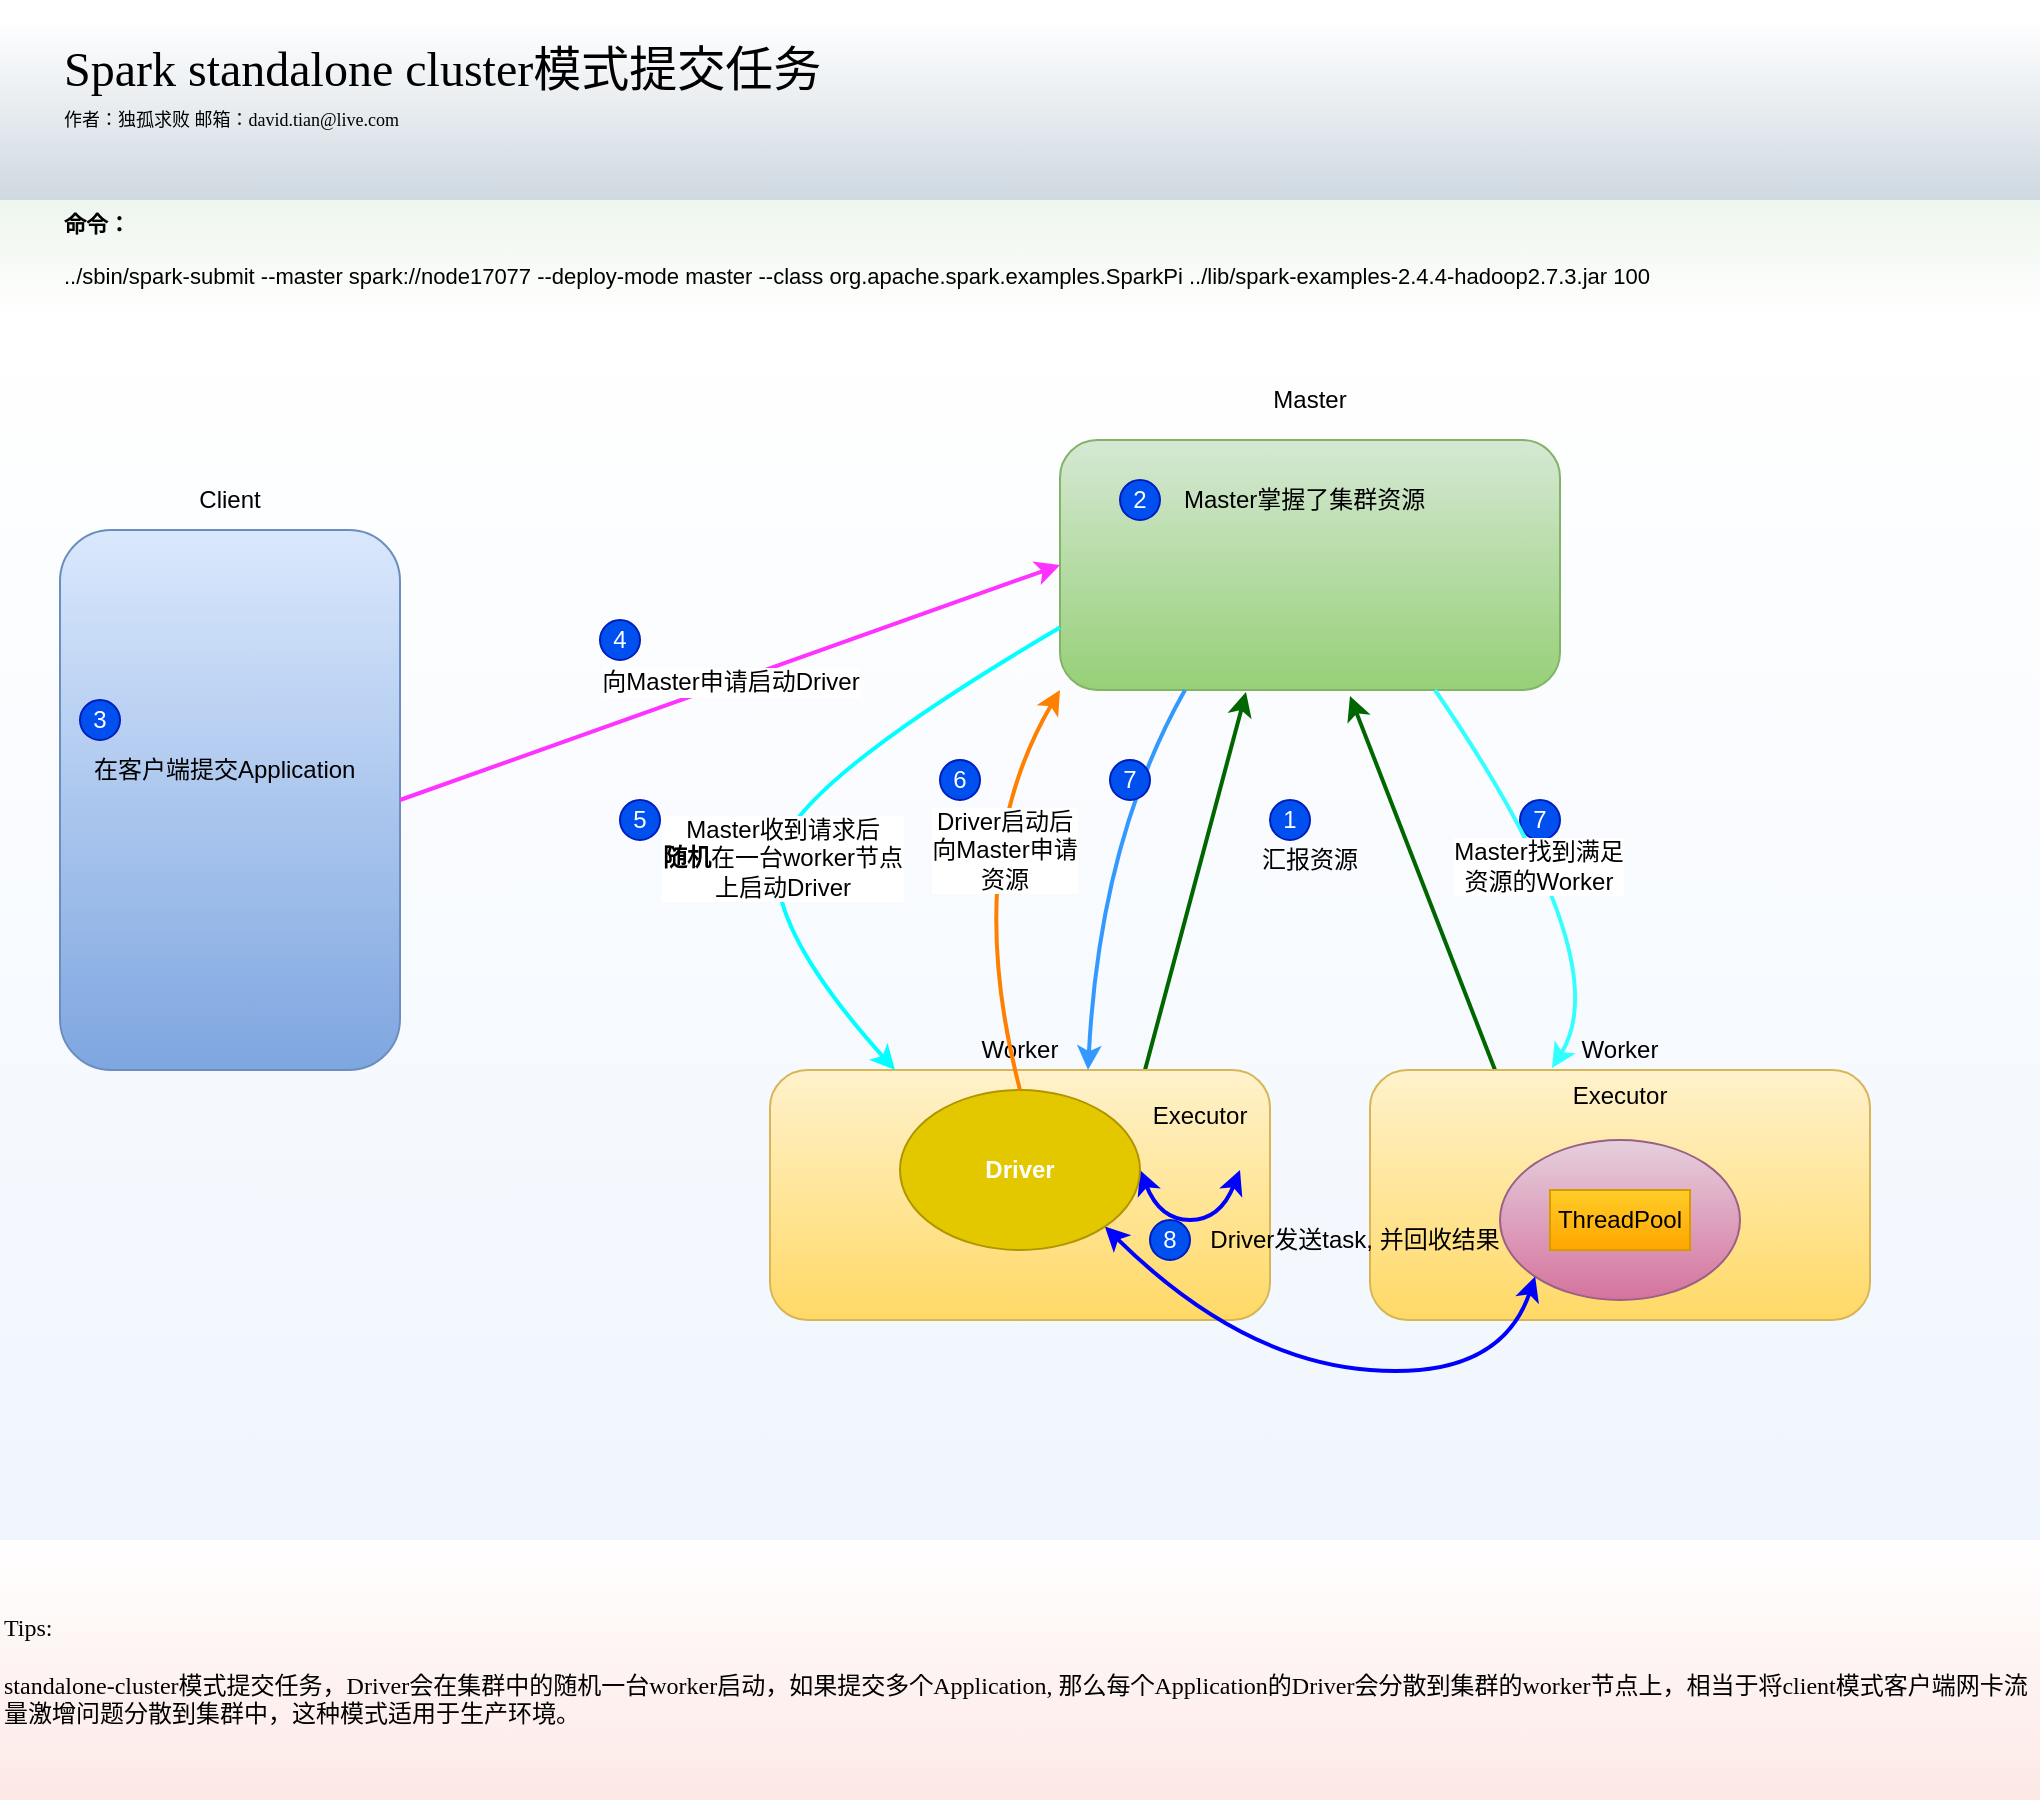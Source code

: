 <mxfile version="12.8.5" type="github"><diagram id="DK-EQN_dTq59sEg-K3cZ" name="Page-1"><mxGraphModel dx="903" dy="780" grid="1" gridSize="10" guides="1" tooltips="1" connect="1" arrows="1" fold="1" page="1" pageScale="1" pageWidth="850" pageHeight="1100" math="0" shadow="0"><root><mxCell id="0"/><mxCell id="1" parent="0"/><mxCell id="RiKPwv85Q4ni6GRXxWmX-6" value="Spark standalone client模式提交任务" style="text;html=1;strokeColor=none;fillColor=none;align=left;verticalAlign=middle;whiteSpace=wrap;rounded=0;fontSize=24;fontFamily=Comic Sans MS;" parent="1" vertex="1"><mxGeometry x="40" y="40" width="440" height="50" as="geometry"/></mxCell><mxCell id="RiKPwv85Q4ni6GRXxWmX-7" value="作者：独孤求败 邮箱：david.tian@live.com" style="text;html=1;strokeColor=none;fillColor=none;align=left;verticalAlign=middle;whiteSpace=wrap;rounded=0;fontSize=9;fontFamily=Comic Sans MS;" parent="1" vertex="1"><mxGeometry x="40" y="80" width="360" height="20" as="geometry"/></mxCell><mxCell id="RiKPwv85Q4ni6GRXxWmX-8" value="&lt;b style=&quot;font-size: 11px&quot;&gt;命令：&lt;/b&gt;&lt;br style=&quot;font-size: 11px&quot;&gt;&lt;br style=&quot;font-size: 11px&quot;&gt;../sbin/spark-submit --master spark://node17077 --deploy-mode cluster --class org.apache.spark.examples.SparkPi ../lib/spark-examples-2.4.4-hadoop2.7.3.jar 100" style="text;html=1;strokeColor=none;fillColor=none;align=left;verticalAlign=middle;whiteSpace=wrap;rounded=0;fontFamily=Helvetica;fontSize=11;" parent="1" vertex="1"><mxGeometry x="40" y="110" width="920" height="90" as="geometry"/></mxCell><mxCell id="RiKPwv85Q4ni6GRXxWmX-9" value="" style="rounded=1;whiteSpace=wrap;html=1;fontFamily=Helvetica;fontSize=9;align=left;fillColor=#dae8fc;strokeColor=#6c8ebf;gradientColor=#7ea6e0;" parent="1" vertex="1"><mxGeometry x="40" y="295" width="170" height="270" as="geometry"/></mxCell><mxCell id="RiKPwv85Q4ni6GRXxWmX-12" style="edgeStyle=none;rounded=0;orthogonalLoop=1;jettySize=auto;html=1;exitX=0.964;exitY=0.984;exitDx=0;exitDy=0;entryX=0.75;entryY=0;entryDx=0;entryDy=0;fontFamily=Helvetica;fontSize=12;strokeColor=#007FFF;exitPerimeter=0;dashed=1;" parent="1" source="RiKPwv85Q4ni6GRXxWmX-14" target="RiKPwv85Q4ni6GRXxWmX-18" edge="1"><mxGeometry relative="1" as="geometry"/></mxCell><mxCell id="RiKPwv85Q4ni6GRXxWmX-13" value="找到满足资源的节点" style="text;html=1;align=center;verticalAlign=middle;resizable=0;points=[];labelBackgroundColor=#ffffff;fontSize=12;fontFamily=Helvetica;" parent="RiKPwv85Q4ni6GRXxWmX-12" vertex="1" connectable="0"><mxGeometry x="-0.116" y="3" relative="1" as="geometry"><mxPoint as="offset"/></mxGeometry></mxCell><mxCell id="RiKPwv85Q4ni6GRXxWmX-14" value="" style="rounded=1;whiteSpace=wrap;html=1;fontFamily=Helvetica;fontSize=9;align=left;fillColor=#d5e8d4;strokeColor=#82b366;gradientColor=#97d077;" parent="1" vertex="1"><mxGeometry x="540" y="250" width="250" height="125" as="geometry"/></mxCell><mxCell id="RiKPwv85Q4ni6GRXxWmX-15" style="rounded=0;orthogonalLoop=1;jettySize=auto;html=1;exitX=0.75;exitY=0;exitDx=0;exitDy=0;entryX=0.372;entryY=1.008;entryDx=0;entryDy=0;fontFamily=Helvetica;fontSize=12;entryPerimeter=0;strokeColor=#006600;dashed=1;" parent="1" source="RiKPwv85Q4ni6GRXxWmX-16" target="RiKPwv85Q4ni6GRXxWmX-14" edge="1"><mxGeometry relative="1" as="geometry"/></mxCell><mxCell id="RiKPwv85Q4ni6GRXxWmX-16" value="" style="rounded=1;whiteSpace=wrap;html=1;fontFamily=Helvetica;fontSize=9;align=left;fillColor=#fff2cc;strokeColor=#d6b656;gradientColor=#ffd966;" parent="1" vertex="1"><mxGeometry x="395" y="565" width="250" height="125" as="geometry"/></mxCell><mxCell id="RiKPwv85Q4ni6GRXxWmX-17" style="edgeStyle=none;rounded=0;orthogonalLoop=1;jettySize=auto;html=1;exitX=0.25;exitY=0;exitDx=0;exitDy=0;entryX=0.58;entryY=1.024;entryDx=0;entryDy=0;fontFamily=Helvetica;fontSize=12;entryPerimeter=0;strokeColor=#006600;dashed=1;" parent="1" source="RiKPwv85Q4ni6GRXxWmX-18" target="RiKPwv85Q4ni6GRXxWmX-14" edge="1"><mxGeometry relative="1" as="geometry"/></mxCell><mxCell id="RiKPwv85Q4ni6GRXxWmX-18" value="" style="rounded=1;whiteSpace=wrap;html=1;fontFamily=Helvetica;fontSize=9;align=left;gradientColor=#ffd966;fillColor=#fff2cc;strokeColor=#d6b656;" parent="1" vertex="1"><mxGeometry x="695" y="565" width="250" height="125" as="geometry"/></mxCell><mxCell id="RiKPwv85Q4ni6GRXxWmX-19" value="Master" style="text;html=1;strokeColor=none;fillColor=none;align=center;verticalAlign=middle;whiteSpace=wrap;rounded=0;fontFamily=Helvetica;fontSize=12;" parent="1" vertex="1"><mxGeometry x="645" y="220" width="40" height="20" as="geometry"/></mxCell><mxCell id="RiKPwv85Q4ni6GRXxWmX-20" value="Worker" style="text;html=1;strokeColor=none;fillColor=none;align=center;verticalAlign=middle;whiteSpace=wrap;rounded=0;fontFamily=Helvetica;fontSize=12;" parent="1" vertex="1"><mxGeometry x="500" y="545" width="40" height="20" as="geometry"/></mxCell><mxCell id="RiKPwv85Q4ni6GRXxWmX-21" value="Worker" style="text;html=1;strokeColor=none;fillColor=none;align=center;verticalAlign=middle;whiteSpace=wrap;rounded=0;fontFamily=Helvetica;fontSize=12;" parent="1" vertex="1"><mxGeometry x="800" y="545" width="40" height="20" as="geometry"/></mxCell><mxCell id="RiKPwv85Q4ni6GRXxWmX-22" value="Client" style="text;html=1;strokeColor=none;fillColor=none;align=center;verticalAlign=middle;whiteSpace=wrap;rounded=0;fontFamily=Helvetica;fontSize=12;" parent="1" vertex="1"><mxGeometry x="105" y="270" width="40" height="20" as="geometry"/></mxCell><mxCell id="RiKPwv85Q4ni6GRXxWmX-23" value="汇报资源" style="text;html=1;strokeColor=none;fillColor=none;align=center;verticalAlign=middle;whiteSpace=wrap;rounded=0;fontFamily=Helvetica;fontSize=12;" parent="1" vertex="1"><mxGeometry x="590" y="450" width="150" height="20" as="geometry"/></mxCell><mxCell id="RiKPwv85Q4ni6GRXxWmX-24" value="Master掌握了集群资源" style="text;html=1;strokeColor=none;fillColor=none;align=left;verticalAlign=middle;whiteSpace=wrap;rounded=0;fontFamily=Helvetica;fontSize=12;" parent="1" vertex="1"><mxGeometry x="600" y="262.5" width="130" height="35" as="geometry"/></mxCell><mxCell id="RiKPwv85Q4ni6GRXxWmX-25" value="在客户端提交任务，Driver会在客户端启动" style="text;html=1;strokeColor=none;fillColor=none;align=left;verticalAlign=middle;whiteSpace=wrap;rounded=0;fontFamily=Helvetica;fontSize=12;" parent="1" vertex="1"><mxGeometry x="50" y="320" width="150" height="50" as="geometry"/></mxCell><mxCell id="RiKPwv85Q4ni6GRXxWmX-26" value="向Master申请启动Driver" style="edgeStyle=none;rounded=0;orthogonalLoop=1;jettySize=auto;html=1;entryX=0;entryY=0.5;entryDx=0;entryDy=0;fontFamily=Helvetica;fontSize=12;strokeColor=#FF33FF;dashed=1;" parent="1" source="RiKPwv85Q4ni6GRXxWmX-27" target="RiKPwv85Q4ni6GRXxWmX-14" edge="1"><mxGeometry relative="1" as="geometry"/></mxCell><mxCell id="RiKPwv85Q4ni6GRXxWmX-27" value="Driver" style="ellipse;whiteSpace=wrap;html=1;fontFamily=Helvetica;fontSize=12;align=center;fontStyle=1;fillColor=#e3c800;strokeColor=#B09500;fontColor=#ffffff;" parent="1" vertex="1"><mxGeometry x="65" y="410" width="120" height="80" as="geometry"/></mxCell><mxCell id="RiKPwv85Q4ni6GRXxWmX-28" value="" style="ellipse;whiteSpace=wrap;html=1;fontFamily=Helvetica;fontSize=12;align=center;fillColor=#e6d0de;strokeColor=#996185;gradientColor=#d5739d;" parent="1" vertex="1"><mxGeometry x="500" y="610" width="120" height="80" as="geometry"/></mxCell><mxCell id="RiKPwv85Q4ni6GRXxWmX-29" value="" style="ellipse;whiteSpace=wrap;html=1;fontFamily=Helvetica;fontSize=12;align=center;fillColor=#e6d0de;strokeColor=#996185;gradientColor=#d5739d;" parent="1" vertex="1"><mxGeometry x="760" y="600" width="120" height="80" as="geometry"/></mxCell><mxCell id="RiKPwv85Q4ni6GRXxWmX-30" value="Executor" style="text;html=1;strokeColor=none;fillColor=none;align=center;verticalAlign=middle;whiteSpace=wrap;rounded=0;fontFamily=Helvetica;fontSize=12;" parent="1" vertex="1"><mxGeometry x="540" y="587.5" width="40" height="20" as="geometry"/></mxCell><mxCell id="RiKPwv85Q4ni6GRXxWmX-31" value="ThreadPool" style="rounded=0;whiteSpace=wrap;html=1;fontFamily=Helvetica;fontSize=12;align=center;fillColor=#ffcd28;strokeColor=#d79b00;gradientColor=#ffa500;" parent="1" vertex="1"><mxGeometry x="525" y="635" width="70" height="30" as="geometry"/></mxCell><mxCell id="RiKPwv85Q4ni6GRXxWmX-32" value="Executor" style="text;html=1;strokeColor=none;fillColor=none;align=center;verticalAlign=middle;whiteSpace=wrap;rounded=0;fontFamily=Helvetica;fontSize=12;" parent="1" vertex="1"><mxGeometry x="800" y="567.5" width="40" height="20" as="geometry"/></mxCell><mxCell id="RiKPwv85Q4ni6GRXxWmX-33" value="ThreadPool" style="rounded=0;whiteSpace=wrap;html=1;fontFamily=Helvetica;fontSize=12;align=center;gradientColor=#ffa500;fillColor=#ffcd28;strokeColor=#d79b00;" parent="1" vertex="1"><mxGeometry x="785" y="625" width="70" height="30" as="geometry"/></mxCell><mxCell id="RiKPwv85Q4ni6GRXxWmX-34" value="" style="curved=1;endArrow=classic;html=1;fontFamily=Helvetica;fontSize=12;exitX=0.5;exitY=1;exitDx=0;exitDy=0;entryX=0;entryY=1;entryDx=0;entryDy=0;startArrow=classic;startFill=1;strokeColor=#000099;dashed=1;" parent="1" source="RiKPwv85Q4ni6GRXxWmX-27" target="RiKPwv85Q4ni6GRXxWmX-29" edge="1"><mxGeometry width="50" height="50" relative="1" as="geometry"><mxPoint x="510" y="710" as="sourcePoint"/><mxPoint x="820" y="700" as="targetPoint"/><Array as="points"><mxPoint x="330" y="770"/><mxPoint x="690" y="730"/></Array></mxGeometry></mxCell><mxCell id="RiKPwv85Q4ni6GRXxWmX-35" value="" style="curved=1;endArrow=classic;html=1;fontFamily=Helvetica;fontSize=12;entryX=0;entryY=0.5;entryDx=0;entryDy=0;startArrow=classic;startFill=1;exitX=1;exitY=1;exitDx=0;exitDy=0;strokeColor=#000099;dashed=1;" parent="1" source="RiKPwv85Q4ni6GRXxWmX-27" target="RiKPwv85Q4ni6GRXxWmX-28" edge="1"><mxGeometry width="50" height="50" relative="1" as="geometry"><mxPoint x="220" y="860" as="sourcePoint"/><mxPoint x="270" y="810" as="targetPoint"/><Array as="points"><mxPoint x="280" y="610"/><mxPoint x="370" y="680"/></Array></mxGeometry></mxCell><mxCell id="RiKPwv85Q4ni6GRXxWmX-36" value="Driver发送task, 并回收结果" style="text;html=1;strokeColor=none;fillColor=none;align=center;verticalAlign=middle;whiteSpace=wrap;rounded=0;fontFamily=Helvetica;fontSize=12;" parent="1" vertex="1"><mxGeometry x="145" y="650" width="235" height="20" as="geometry"/></mxCell><mxCell id="RiKPwv85Q4ni6GRXxWmX-37" value="1" style="ellipse;whiteSpace=wrap;html=1;aspect=fixed;fontFamily=Helvetica;fontSize=12;align=center;fillColor=#0050ef;strokeColor=#001DBC;fontColor=#ffffff;" parent="1" vertex="1"><mxGeometry x="645" y="430" width="20" height="20" as="geometry"/></mxCell><mxCell id="RiKPwv85Q4ni6GRXxWmX-38" value="2" style="ellipse;whiteSpace=wrap;html=1;aspect=fixed;fontFamily=Helvetica;fontSize=12;align=center;fillColor=#0050ef;strokeColor=#001DBC;fontColor=#ffffff;" parent="1" vertex="1"><mxGeometry x="570" y="270" width="20" height="20" as="geometry"/></mxCell><mxCell id="RiKPwv85Q4ni6GRXxWmX-39" value="3" style="ellipse;whiteSpace=wrap;html=1;aspect=fixed;fontFamily=Helvetica;fontSize=12;align=center;fillColor=#0050ef;strokeColor=#001DBC;fontColor=#ffffff;" parent="1" vertex="1"><mxGeometry x="50" y="310" width="20" height="20" as="geometry"/></mxCell><mxCell id="RiKPwv85Q4ni6GRXxWmX-40" value="4" style="ellipse;whiteSpace=wrap;html=1;aspect=fixed;fontFamily=Helvetica;fontSize=12;align=center;fillColor=#0050ef;strokeColor=#001DBC;fontColor=#ffffff;" parent="1" vertex="1"><mxGeometry x="310" y="340" width="20" height="20" as="geometry"/></mxCell><mxCell id="RiKPwv85Q4ni6GRXxWmX-41" value="5" style="ellipse;whiteSpace=wrap;html=1;aspect=fixed;fontFamily=Helvetica;fontSize=12;align=center;fillColor=#0050ef;strokeColor=#001DBC;fontColor=#ffffff;" parent="1" vertex="1"><mxGeometry x="425" y="440" width="20" height="20" as="geometry"/></mxCell><mxCell id="RiKPwv85Q4ni6GRXxWmX-42" value="5" style="ellipse;whiteSpace=wrap;html=1;aspect=fixed;fontFamily=Helvetica;fontSize=12;align=center;fillColor=#0050ef;strokeColor=#001DBC;fontColor=#ffffff;" parent="1" vertex="1"><mxGeometry x="770" y="430" width="20" height="20" as="geometry"/></mxCell><mxCell id="RiKPwv85Q4ni6GRXxWmX-43" value="6" style="ellipse;whiteSpace=wrap;html=1;aspect=fixed;fontFamily=Helvetica;fontSize=12;align=center;fillColor=#0050ef;strokeColor=#001DBC;fontColor=#ffffff;" parent="1" vertex="1"><mxGeometry x="160" y="650" width="20" height="20" as="geometry"/></mxCell><mxCell id="RiKPwv85Q4ni6GRXxWmX-45" value="" style="curved=1;endArrow=classic;html=1;exitX=0;exitY=0.75;exitDx=0;exitDy=0;entryX=0.25;entryY=0;entryDx=0;entryDy=0;" parent="1" source="RiKPwv85Q4ni6GRXxWmX-14" target="RiKPwv85Q4ni6GRXxWmX-16" edge="1"><mxGeometry width="50" height="50" relative="1" as="geometry"><mxPoint x="270" y="500" as="sourcePoint"/><mxPoint x="320" y="450" as="targetPoint"/><Array as="points"><mxPoint x="450" y="380"/><mxPoint x="420" y="530"/></Array></mxGeometry></mxCell><mxCell id="RiKPwv85Q4ni6GRXxWmX-47" value="Master收到请求后&lt;b&gt;随机&lt;/b&gt;在一台&lt;br&gt;worker节点上启动Driver" style="text;html=1;align=center;verticalAlign=middle;resizable=0;points=[];labelBackgroundColor=#ffffff;" parent="RiKPwv85Q4ni6GRXxWmX-45" vertex="1" connectable="0"><mxGeometry x="-0.356" y="35" relative="1" as="geometry"><mxPoint x="-36" y="28" as="offset"/></mxGeometry></mxCell><mxCell id="RiKPwv85Q4ni6GRXxWmX-48" value="" style="rounded=0;whiteSpace=wrap;html=1;fontFamily=Comic Sans MS;fontSize=11;align=left;strokeColor=none;" parent="1" vertex="1"><mxGeometry x="20" y="50" width="1020" height="890" as="geometry"/></mxCell><mxCell id="RiKPwv85Q4ni6GRXxWmX-49" value="" style="rounded=0;whiteSpace=wrap;html=1;fontFamily=Comic Sans MS;fontSize=11;align=left;fillColor=#bac8d3;strokeColor=none;gradientDirection=north;gradientColor=#ffffff;shadow=0;opacity=70;" parent="1" vertex="1"><mxGeometry x="20" y="50" width="1020" height="90" as="geometry"/></mxCell><mxCell id="RiKPwv85Q4ni6GRXxWmX-50" value="" style="rounded=0;whiteSpace=wrap;html=1;fontFamily=Comic Sans MS;fontSize=11;align=left;fillColor=#d5e8d4;strokeColor=none;gradientColor=#ffffff;opacity=40;" parent="1" vertex="1"><mxGeometry x="20" y="140" width="1020" height="60" as="geometry"/></mxCell><mxCell id="RiKPwv85Q4ni6GRXxWmX-51" value="" style="rounded=0;whiteSpace=wrap;html=1;fontFamily=Comic Sans MS;fontSize=11;align=left;fillColor=#dae8fc;strokeColor=none;gradientColor=#ffffff;gradientDirection=north;opacity=40;" parent="1" vertex="1"><mxGeometry x="20" y="200" width="1020" height="610" as="geometry"/></mxCell><mxCell id="RiKPwv85Q4ni6GRXxWmX-52" value="Spark standalone cluster模式提交任务" style="text;html=1;strokeColor=none;fillColor=none;align=left;verticalAlign=middle;whiteSpace=wrap;rounded=0;fontSize=24;fontFamily=Comic Sans MS;" parent="1" vertex="1"><mxGeometry x="50" y="50" width="440" height="50" as="geometry"/></mxCell><mxCell id="RiKPwv85Q4ni6GRXxWmX-53" value="作者：独孤求败 邮箱：david.tian@live.com" style="text;html=1;strokeColor=none;fillColor=none;align=left;verticalAlign=middle;whiteSpace=wrap;rounded=0;fontSize=9;fontFamily=Comic Sans MS;" parent="1" vertex="1"><mxGeometry x="50" y="90" width="360" height="20" as="geometry"/></mxCell><mxCell id="RiKPwv85Q4ni6GRXxWmX-54" value="&lt;b&gt;命令：&lt;br&gt;&lt;/b&gt;&lt;br&gt;../sbin/spark-submit --master spark://node17077 --deploy-mode master --class org.apache.spark.examples.SparkPi ../lib/spark-examples-2.4.4-hadoop2.7.3.jar 100" style="text;html=1;strokeColor=none;fillColor=none;align=left;verticalAlign=middle;whiteSpace=wrap;rounded=0;fontFamily=Helvetica;fontSize=11;" parent="1" vertex="1"><mxGeometry x="50" y="120" width="920" height="90" as="geometry"/></mxCell><mxCell id="RiKPwv85Q4ni6GRXxWmX-55" value="" style="rounded=1;whiteSpace=wrap;html=1;fontFamily=Helvetica;fontSize=9;align=left;fillColor=#dae8fc;strokeColor=#6c8ebf;gradientColor=#7ea6e0;" parent="1" vertex="1"><mxGeometry x="50" y="305" width="170" height="270" as="geometry"/></mxCell><mxCell id="RiKPwv85Q4ni6GRXxWmX-60" value="" style="rounded=1;whiteSpace=wrap;html=1;fontFamily=Helvetica;fontSize=9;align=left;fillColor=#d5e8d4;strokeColor=#82b366;gradientColor=#97d077;" parent="1" vertex="1"><mxGeometry x="550" y="260" width="250" height="125" as="geometry"/></mxCell><mxCell id="RiKPwv85Q4ni6GRXxWmX-61" style="rounded=0;orthogonalLoop=1;jettySize=auto;html=1;exitX=0.75;exitY=0;exitDx=0;exitDy=0;entryX=0.372;entryY=1.008;entryDx=0;entryDy=0;fontFamily=Helvetica;fontSize=12;entryPerimeter=0;strokeColor=#006600;strokeWidth=2;" parent="1" source="RiKPwv85Q4ni6GRXxWmX-62" target="RiKPwv85Q4ni6GRXxWmX-60" edge="1"><mxGeometry relative="1" as="geometry"/></mxCell><mxCell id="RiKPwv85Q4ni6GRXxWmX-62" value="" style="rounded=1;whiteSpace=wrap;html=1;fontFamily=Helvetica;fontSize=9;align=left;fillColor=#fff2cc;strokeColor=#d6b656;gradientColor=#ffd966;" parent="1" vertex="1"><mxGeometry x="405" y="575" width="250" height="125" as="geometry"/></mxCell><mxCell id="RiKPwv85Q4ni6GRXxWmX-63" style="edgeStyle=none;rounded=0;orthogonalLoop=1;jettySize=auto;html=1;exitX=0.25;exitY=0;exitDx=0;exitDy=0;entryX=0.58;entryY=1.024;entryDx=0;entryDy=0;fontFamily=Helvetica;fontSize=12;entryPerimeter=0;strokeColor=#006600;strokeWidth=2;" parent="1" source="RiKPwv85Q4ni6GRXxWmX-64" target="RiKPwv85Q4ni6GRXxWmX-60" edge="1"><mxGeometry relative="1" as="geometry"/></mxCell><mxCell id="RiKPwv85Q4ni6GRXxWmX-64" value="" style="rounded=1;whiteSpace=wrap;html=1;fontFamily=Helvetica;fontSize=9;align=left;gradientColor=#ffd966;fillColor=#fff2cc;strokeColor=#d6b656;" parent="1" vertex="1"><mxGeometry x="705" y="575" width="250" height="125" as="geometry"/></mxCell><mxCell id="RiKPwv85Q4ni6GRXxWmX-65" value="Master" style="text;html=1;strokeColor=none;fillColor=none;align=center;verticalAlign=middle;whiteSpace=wrap;rounded=0;fontFamily=Helvetica;fontSize=12;" parent="1" vertex="1"><mxGeometry x="655" y="230" width="40" height="20" as="geometry"/></mxCell><mxCell id="RiKPwv85Q4ni6GRXxWmX-66" value="Worker" style="text;html=1;strokeColor=none;fillColor=none;align=center;verticalAlign=middle;whiteSpace=wrap;rounded=0;fontFamily=Helvetica;fontSize=12;" parent="1" vertex="1"><mxGeometry x="510" y="555" width="40" height="20" as="geometry"/></mxCell><mxCell id="RiKPwv85Q4ni6GRXxWmX-67" value="Worker" style="text;html=1;strokeColor=none;fillColor=none;align=center;verticalAlign=middle;whiteSpace=wrap;rounded=0;fontFamily=Helvetica;fontSize=12;" parent="1" vertex="1"><mxGeometry x="810" y="555" width="40" height="20" as="geometry"/></mxCell><mxCell id="RiKPwv85Q4ni6GRXxWmX-68" value="Client" style="text;html=1;strokeColor=none;fillColor=none;align=center;verticalAlign=middle;whiteSpace=wrap;rounded=0;fontFamily=Helvetica;fontSize=12;" parent="1" vertex="1"><mxGeometry x="115" y="280" width="40" height="20" as="geometry"/></mxCell><mxCell id="RiKPwv85Q4ni6GRXxWmX-69" value="汇报资源" style="text;html=1;strokeColor=none;fillColor=none;align=center;verticalAlign=middle;whiteSpace=wrap;rounded=0;fontFamily=Helvetica;fontSize=12;" parent="1" vertex="1"><mxGeometry x="600" y="460" width="150" height="20" as="geometry"/></mxCell><mxCell id="RiKPwv85Q4ni6GRXxWmX-70" value="Master掌握了集群资源" style="text;html=1;strokeColor=none;fillColor=none;align=left;verticalAlign=middle;whiteSpace=wrap;rounded=0;fontFamily=Helvetica;fontSize=12;" parent="1" vertex="1"><mxGeometry x="610" y="272.5" width="130" height="35" as="geometry"/></mxCell><mxCell id="RiKPwv85Q4ni6GRXxWmX-71" value="在客户端提交Application" style="text;html=1;strokeColor=none;fillColor=none;align=left;verticalAlign=middle;whiteSpace=wrap;rounded=0;fontFamily=Helvetica;fontSize=12;" parent="1" vertex="1"><mxGeometry x="65" y="400" width="150" height="50" as="geometry"/></mxCell><mxCell id="RiKPwv85Q4ni6GRXxWmX-72" value="向Master申请启动Driver" style="edgeStyle=none;rounded=0;orthogonalLoop=1;jettySize=auto;html=1;entryX=0;entryY=0.5;entryDx=0;entryDy=0;fontFamily=Helvetica;fontSize=12;strokeColor=#FF33FF;exitX=1;exitY=0.5;exitDx=0;exitDy=0;strokeWidth=2;" parent="1" source="RiKPwv85Q4ni6GRXxWmX-55" target="RiKPwv85Q4ni6GRXxWmX-60" edge="1"><mxGeometry relative="1" as="geometry"/></mxCell><mxCell id="RiKPwv85Q4ni6GRXxWmX-75" value="" style="ellipse;whiteSpace=wrap;html=1;fontFamily=Helvetica;fontSize=12;align=center;fillColor=#e6d0de;strokeColor=#996185;gradientColor=#d5739d;" parent="1" vertex="1"><mxGeometry x="770" y="610" width="120" height="80" as="geometry"/></mxCell><mxCell id="RiKPwv85Q4ni6GRXxWmX-76" value="Executor" style="text;html=1;strokeColor=none;fillColor=none;align=center;verticalAlign=middle;whiteSpace=wrap;rounded=0;fontFamily=Helvetica;fontSize=12;" parent="1" vertex="1"><mxGeometry x="600" y="587.5" width="40" height="20" as="geometry"/></mxCell><mxCell id="RiKPwv85Q4ni6GRXxWmX-78" value="Executor" style="text;html=1;strokeColor=none;fillColor=none;align=center;verticalAlign=middle;whiteSpace=wrap;rounded=0;fontFamily=Helvetica;fontSize=12;" parent="1" vertex="1"><mxGeometry x="810" y="577.5" width="40" height="20" as="geometry"/></mxCell><mxCell id="RiKPwv85Q4ni6GRXxWmX-79" value="ThreadPool" style="rounded=0;whiteSpace=wrap;html=1;fontFamily=Helvetica;fontSize=12;align=center;gradientColor=#ffa500;fillColor=#ffcd28;strokeColor=#d79b00;" parent="1" vertex="1"><mxGeometry x="795" y="635" width="70" height="30" as="geometry"/></mxCell><mxCell id="RiKPwv85Q4ni6GRXxWmX-80" value="" style="curved=1;endArrow=classic;html=1;fontFamily=Helvetica;fontSize=12;exitX=1;exitY=1;exitDx=0;exitDy=0;entryX=0;entryY=1;entryDx=0;entryDy=0;startArrow=classic;startFill=1;strokeColor=#0000FF;strokeWidth=2;" parent="1" source="RiKPwv85Q4ni6GRXxWmX-91" target="RiKPwv85Q4ni6GRXxWmX-75" edge="1"><mxGeometry width="50" height="50" relative="1" as="geometry"><mxPoint x="520" y="720" as="sourcePoint"/><mxPoint x="830" y="710" as="targetPoint"/><Array as="points"><mxPoint x="640" y="720"/><mxPoint x="770" y="730"/></Array></mxGeometry></mxCell><mxCell id="RiKPwv85Q4ni6GRXxWmX-81" value="" style="curved=1;endArrow=classic;html=1;fontFamily=Helvetica;fontSize=12;startArrow=classic;startFill=1;exitX=1;exitY=0.5;exitDx=0;exitDy=0;strokeColor=#0000FF;entryX=0.94;entryY=0.4;entryDx=0;entryDy=0;entryPerimeter=0;strokeWidth=2;" parent="1" source="RiKPwv85Q4ni6GRXxWmX-91" target="RiKPwv85Q4ni6GRXxWmX-62" edge="1"><mxGeometry width="50" height="50" relative="1" as="geometry"><mxPoint x="230" y="870" as="sourcePoint"/><mxPoint x="630" y="660" as="targetPoint"/><Array as="points"><mxPoint x="600" y="650"/><mxPoint x="630" y="650"/></Array></mxGeometry></mxCell><mxCell id="RiKPwv85Q4ni6GRXxWmX-82" value="Driver发送task, 并回收结果" style="text;html=1;strokeColor=none;fillColor=none;align=center;verticalAlign=middle;whiteSpace=wrap;rounded=0;fontFamily=Helvetica;fontSize=12;" parent="1" vertex="1"><mxGeometry x="580" y="650" width="235" height="20" as="geometry"/></mxCell><mxCell id="RiKPwv85Q4ni6GRXxWmX-83" value="1" style="ellipse;whiteSpace=wrap;html=1;aspect=fixed;fontFamily=Helvetica;fontSize=12;align=center;fillColor=#0050ef;strokeColor=#001DBC;fontColor=#ffffff;" parent="1" vertex="1"><mxGeometry x="655" y="440" width="20" height="20" as="geometry"/></mxCell><mxCell id="RiKPwv85Q4ni6GRXxWmX-84" value="2" style="ellipse;whiteSpace=wrap;html=1;aspect=fixed;fontFamily=Helvetica;fontSize=12;align=center;fillColor=#0050ef;strokeColor=#001DBC;fontColor=#ffffff;" parent="1" vertex="1"><mxGeometry x="580" y="280" width="20" height="20" as="geometry"/></mxCell><mxCell id="RiKPwv85Q4ni6GRXxWmX-85" value="3" style="ellipse;whiteSpace=wrap;html=1;aspect=fixed;fontFamily=Helvetica;fontSize=12;align=center;fillColor=#0050ef;strokeColor=#001DBC;fontColor=#ffffff;" parent="1" vertex="1"><mxGeometry x="60" y="390" width="20" height="20" as="geometry"/></mxCell><mxCell id="RiKPwv85Q4ni6GRXxWmX-86" value="4" style="ellipse;whiteSpace=wrap;html=1;aspect=fixed;fontFamily=Helvetica;fontSize=12;align=center;fillColor=#0050ef;strokeColor=#001DBC;fontColor=#ffffff;" parent="1" vertex="1"><mxGeometry x="320" y="350" width="20" height="20" as="geometry"/></mxCell><mxCell id="RiKPwv85Q4ni6GRXxWmX-88" value="7" style="ellipse;whiteSpace=wrap;html=1;aspect=fixed;fontFamily=Helvetica;fontSize=12;align=center;fillColor=#0050ef;strokeColor=#001DBC;fontColor=#ffffff;" parent="1" vertex="1"><mxGeometry x="780" y="440" width="20" height="20" as="geometry"/></mxCell><mxCell id="RiKPwv85Q4ni6GRXxWmX-89" value="8" style="ellipse;whiteSpace=wrap;html=1;aspect=fixed;fontFamily=Helvetica;fontSize=12;align=center;fillColor=#0050ef;strokeColor=#001DBC;fontColor=#ffffff;" parent="1" vertex="1"><mxGeometry x="595" y="650" width="20" height="20" as="geometry"/></mxCell><mxCell id="RiKPwv85Q4ni6GRXxWmX-90" value="Tips:&lt;br&gt;&lt;br&gt;standalone-cluster模式提交任务，Driver会在集群中的随机一台worker启动，如果提交多个Application, 那么每个Application的Driver会分散到集群的worker节点上，相当于将client模式客户端网卡流量激增问题分散到集群中，这种模式适用于生产环境。" style="rounded=0;whiteSpace=wrap;html=1;fontFamily=Comic Sans MS;fontSize=12;align=left;fillColor=#fad9d5;strokeColor=none;gradientColor=#ffffff;gradientDirection=north;opacity=60;" parent="1" vertex="1"><mxGeometry x="20" y="810" width="1020" height="130" as="geometry"/></mxCell><mxCell id="RiKPwv85Q4ni6GRXxWmX-91" value="Driver" style="ellipse;whiteSpace=wrap;html=1;fontFamily=Helvetica;fontSize=12;align=center;fontStyle=1;fillColor=#e3c800;strokeColor=#B09500;fontColor=#ffffff;" parent="1" vertex="1"><mxGeometry x="470" y="585" width="120" height="80" as="geometry"/></mxCell><mxCell id="RiKPwv85Q4ni6GRXxWmX-93" value="5" style="ellipse;whiteSpace=wrap;html=1;aspect=fixed;fontFamily=Helvetica;fontSize=12;align=center;fillColor=#0050ef;strokeColor=#001DBC;fontColor=#ffffff;" parent="1" vertex="1"><mxGeometry x="330" y="440" width="20" height="20" as="geometry"/></mxCell><mxCell id="RiKPwv85Q4ni6GRXxWmX-94" value="" style="curved=1;endArrow=classic;html=1;exitX=0;exitY=0.75;exitDx=0;exitDy=0;entryX=0.25;entryY=0;entryDx=0;entryDy=0;strokeColor=#00FFFF;strokeWidth=2;" parent="1" source="RiKPwv85Q4ni6GRXxWmX-60" target="RiKPwv85Q4ni6GRXxWmX-62" edge="1"><mxGeometry width="50" height="50" relative="1" as="geometry"><mxPoint x="430" y="650" as="sourcePoint"/><mxPoint x="480" y="600" as="targetPoint"/><Array as="points"><mxPoint x="420" y="430"/><mxPoint x="400" y="500"/></Array></mxGeometry></mxCell><mxCell id="RiKPwv85Q4ni6GRXxWmX-95" value="Master收到请求后&lt;br&gt;&lt;b&gt;随机&lt;/b&gt;在一台worker节点&lt;br&gt;上启动Driver" style="text;html=1;align=center;verticalAlign=middle;resizable=0;points=[];labelBackgroundColor=#ffffff;" parent="RiKPwv85Q4ni6GRXxWmX-94" vertex="1" connectable="0"><mxGeometry x="0.17" y="2" relative="1" as="geometry"><mxPoint as="offset"/></mxGeometry></mxCell><mxCell id="RiKPwv85Q4ni6GRXxWmX-100" value="" style="curved=1;endArrow=classic;html=1;exitX=0.5;exitY=0;exitDx=0;exitDy=0;entryX=0;entryY=1;entryDx=0;entryDy=0;strokeColor=#FF8000;strokeWidth=2;" parent="1" source="RiKPwv85Q4ni6GRXxWmX-91" target="RiKPwv85Q4ni6GRXxWmX-60" edge="1"><mxGeometry width="50" height="50" relative="1" as="geometry"><mxPoint x="430" y="650" as="sourcePoint"/><mxPoint x="480" y="600" as="targetPoint"/><Array as="points"><mxPoint x="500" y="470"/></Array></mxGeometry></mxCell><mxCell id="RiKPwv85Q4ni6GRXxWmX-101" value="Driver启动后&lt;br&gt;向Master申请&lt;br&gt;资源" style="text;html=1;align=center;verticalAlign=middle;resizable=0;points=[];labelBackgroundColor=#ffffff;" parent="RiKPwv85Q4ni6GRXxWmX-100" vertex="1" connectable="0"><mxGeometry x="0.231" y="-16" relative="1" as="geometry"><mxPoint as="offset"/></mxGeometry></mxCell><mxCell id="RiKPwv85Q4ni6GRXxWmX-102" value="6" style="ellipse;whiteSpace=wrap;html=1;aspect=fixed;fontFamily=Helvetica;fontSize=12;align=center;fillColor=#0050ef;strokeColor=#001DBC;fontColor=#ffffff;" parent="1" vertex="1"><mxGeometry x="490" y="420" width="20" height="20" as="geometry"/></mxCell><mxCell id="RiKPwv85Q4ni6GRXxWmX-103" value="" style="curved=1;endArrow=classic;html=1;exitX=0.25;exitY=1;exitDx=0;exitDy=0;entryX=0.636;entryY=0;entryDx=0;entryDy=0;entryPerimeter=0;strokeColor=#3399FF;strokeWidth=2;" parent="1" source="RiKPwv85Q4ni6GRXxWmX-60" target="RiKPwv85Q4ni6GRXxWmX-62" edge="1"><mxGeometry width="50" height="50" relative="1" as="geometry"><mxPoint x="430" y="650" as="sourcePoint"/><mxPoint x="480" y="600" as="targetPoint"/><Array as="points"><mxPoint x="570" y="460"/></Array></mxGeometry></mxCell><mxCell id="RiKPwv85Q4ni6GRXxWmX-104" value="" style="curved=1;endArrow=classic;html=1;exitX=0.75;exitY=1;exitDx=0;exitDy=0;entryX=0.364;entryY=-0.008;entryDx=0;entryDy=0;entryPerimeter=0;strokeColor=#33FFFF;strokeWidth=2;" parent="1" source="RiKPwv85Q4ni6GRXxWmX-60" target="RiKPwv85Q4ni6GRXxWmX-64" edge="1"><mxGeometry width="50" height="50" relative="1" as="geometry"><mxPoint x="550" y="650" as="sourcePoint"/><mxPoint x="600" y="600" as="targetPoint"/><Array as="points"><mxPoint x="830" y="520"/></Array></mxGeometry></mxCell><mxCell id="RiKPwv85Q4ni6GRXxWmX-105" value="Master找到满足&lt;br&gt;资源的Worker" style="text;html=1;align=center;verticalAlign=middle;resizable=0;points=[];labelBackgroundColor=#ffffff;" parent="RiKPwv85Q4ni6GRXxWmX-104" vertex="1" connectable="0"><mxGeometry x="-0.106" y="-7" relative="1" as="geometry"><mxPoint as="offset"/></mxGeometry></mxCell><mxCell id="RiKPwv85Q4ni6GRXxWmX-106" value="7" style="ellipse;whiteSpace=wrap;html=1;aspect=fixed;fontFamily=Helvetica;fontSize=12;align=center;fillColor=#0050ef;strokeColor=#001DBC;fontColor=#ffffff;" parent="1" vertex="1"><mxGeometry x="575" y="420" width="20" height="20" as="geometry"/></mxCell></root></mxGraphModel></diagram></mxfile>